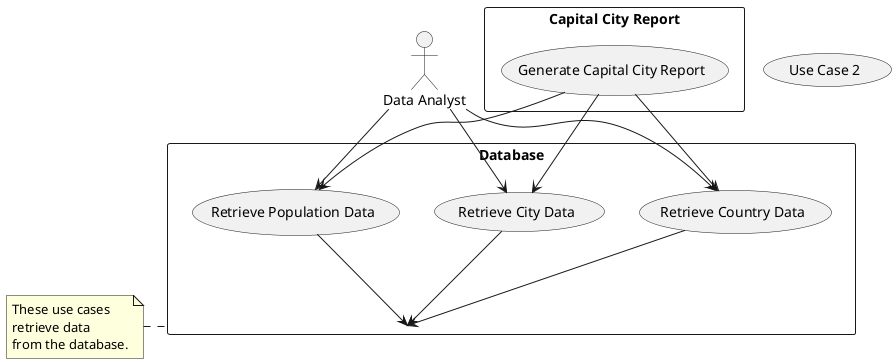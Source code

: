 @startuml
usecase UC2 as "Use Case 2"

actor "Data Analyst" as Analyst

rectangle Database {
    usecase "Retrieve Population Data" as RetrievePopulationData
    usecase "Retrieve Country Data" as RetrieveCountryData
    usecase "Retrieve City Data" as RetrieveCityData
}

rectangle "Capital City Report" {
    usecase "Generate Capital City Report" as GenerateCapitalCityReport
}

Analyst --> RetrievePopulationData
RetrievePopulationData --> Database
Analyst --> RetrieveCountryData
RetrieveCountryData --> Database
Analyst --> RetrieveCityData
RetrieveCityData --> Database
GenerateCapitalCityReport --> RetrievePopulationData
GenerateCapitalCityReport --> RetrieveCountryData
GenerateCapitalCityReport --> RetrieveCityData
note left of Database : These use cases\nretrieve data\nfrom the database.
@enduml
